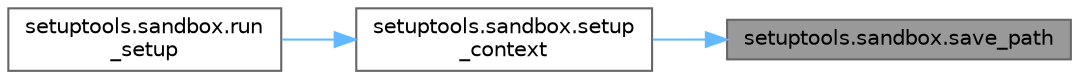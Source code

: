 digraph "setuptools.sandbox.save_path"
{
 // LATEX_PDF_SIZE
  bgcolor="transparent";
  edge [fontname=Helvetica,fontsize=10,labelfontname=Helvetica,labelfontsize=10];
  node [fontname=Helvetica,fontsize=10,shape=box,height=0.2,width=0.4];
  rankdir="RL";
  Node1 [id="Node000001",label="setuptools.sandbox.save_path",height=0.2,width=0.4,color="gray40", fillcolor="grey60", style="filled", fontcolor="black",tooltip=" "];
  Node1 -> Node2 [id="edge1_Node000001_Node000002",dir="back",color="steelblue1",style="solid",tooltip=" "];
  Node2 [id="Node000002",label="setuptools.sandbox.setup\l_context",height=0.2,width=0.4,color="grey40", fillcolor="white", style="filled",URL="$namespacesetuptools_1_1sandbox.html#a8e87463f0039530f6b3b039c58ec09da",tooltip=" "];
  Node2 -> Node3 [id="edge2_Node000002_Node000003",dir="back",color="steelblue1",style="solid",tooltip=" "];
  Node3 [id="Node000003",label="setuptools.sandbox.run\l_setup",height=0.2,width=0.4,color="grey40", fillcolor="white", style="filled",URL="$namespacesetuptools_1_1sandbox.html#a964522b9141f1d217f4c117aae1a409f",tooltip=" "];
}
